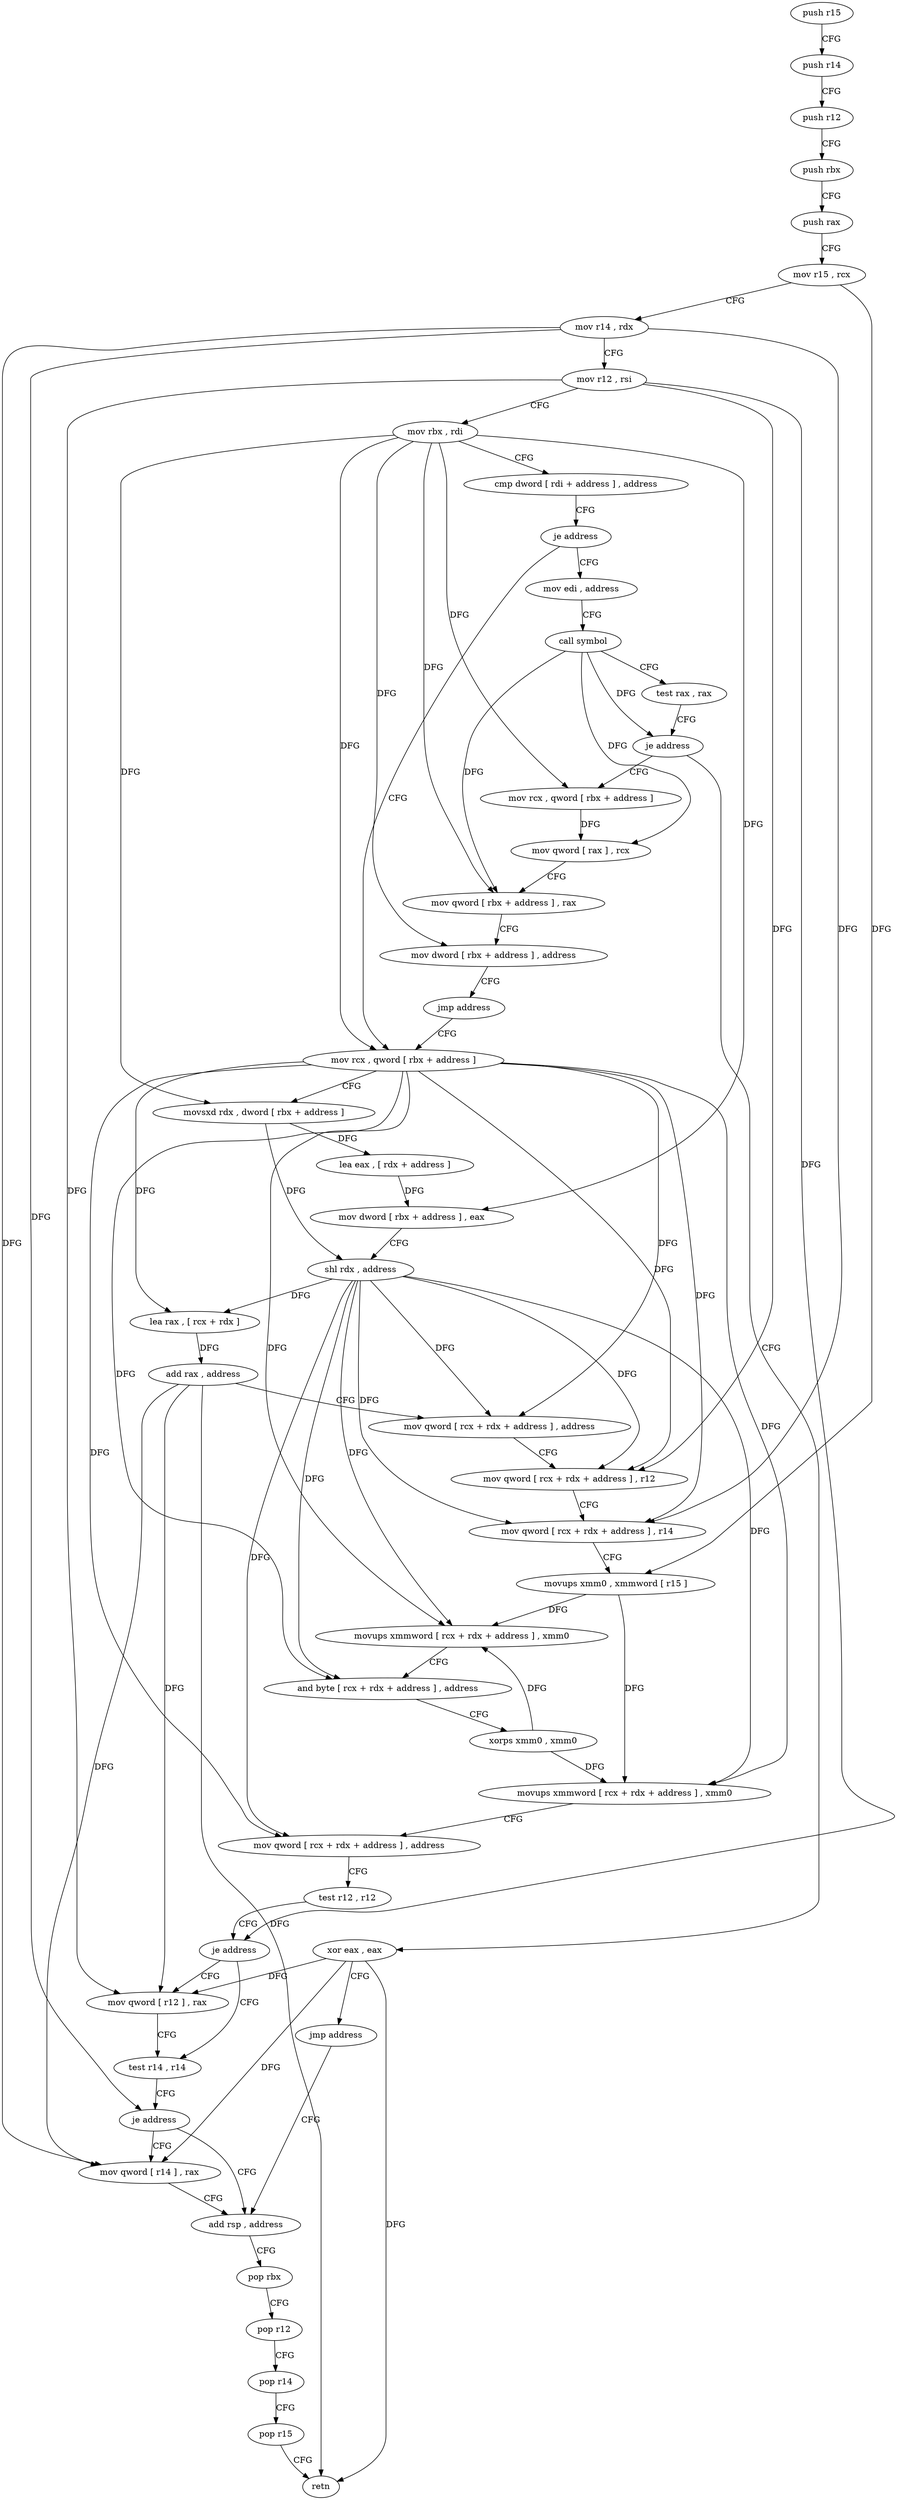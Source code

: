 digraph "func" {
"4229936" [label = "push r15" ]
"4229938" [label = "push r14" ]
"4229940" [label = "push r12" ]
"4229942" [label = "push rbx" ]
"4229943" [label = "push rax" ]
"4229944" [label = "mov r15 , rcx" ]
"4229947" [label = "mov r14 , rdx" ]
"4229950" [label = "mov r12 , rsi" ]
"4229953" [label = "mov rbx , rdi" ]
"4229956" [label = "cmp dword [ rdi + address ] , address" ]
"4229963" [label = "je address" ]
"4230076" [label = "mov edi , address" ]
"4229965" [label = "mov rcx , qword [ rbx + address ]" ]
"4230081" [label = "call symbol" ]
"4230086" [label = "test rax , rax" ]
"4230089" [label = "je address" ]
"4230117" [label = "xor eax , eax" ]
"4230091" [label = "mov rcx , qword [ rbx + address ]" ]
"4229969" [label = "movsxd rdx , dword [ rbx + address ]" ]
"4229976" [label = "lea eax , [ rdx + address ]" ]
"4229979" [label = "mov dword [ rbx + address ] , eax" ]
"4229985" [label = "shl rdx , address" ]
"4229989" [label = "lea rax , [ rcx + rdx ]" ]
"4229993" [label = "add rax , address" ]
"4229997" [label = "mov qword [ rcx + rdx + address ] , address" ]
"4230006" [label = "mov qword [ rcx + rdx + address ] , r12" ]
"4230011" [label = "mov qword [ rcx + rdx + address ] , r14" ]
"4230016" [label = "movups xmm0 , xmmword [ r15 ]" ]
"4230020" [label = "movups xmmword [ rcx + rdx + address ] , xmm0" ]
"4230025" [label = "and byte [ rcx + rdx + address ] , address" ]
"4230030" [label = "xorps xmm0 , xmm0" ]
"4230033" [label = "movups xmmword [ rcx + rdx + address ] , xmm0" ]
"4230038" [label = "mov qword [ rcx + rdx + address ] , address" ]
"4230047" [label = "test r12 , r12" ]
"4230050" [label = "je address" ]
"4230056" [label = "test r14 , r14" ]
"4230052" [label = "mov qword [ r12 ] , rax" ]
"4230119" [label = "jmp address" ]
"4230064" [label = "add rsp , address" ]
"4230095" [label = "mov qword [ rax ] , rcx" ]
"4230098" [label = "mov qword [ rbx + address ] , rax" ]
"4230102" [label = "mov dword [ rbx + address ] , address" ]
"4230112" [label = "jmp address" ]
"4230059" [label = "je address" ]
"4230061" [label = "mov qword [ r14 ] , rax" ]
"4230068" [label = "pop rbx" ]
"4230069" [label = "pop r12" ]
"4230071" [label = "pop r14" ]
"4230073" [label = "pop r15" ]
"4230075" [label = "retn" ]
"4229936" -> "4229938" [ label = "CFG" ]
"4229938" -> "4229940" [ label = "CFG" ]
"4229940" -> "4229942" [ label = "CFG" ]
"4229942" -> "4229943" [ label = "CFG" ]
"4229943" -> "4229944" [ label = "CFG" ]
"4229944" -> "4229947" [ label = "CFG" ]
"4229944" -> "4230016" [ label = "DFG" ]
"4229947" -> "4229950" [ label = "CFG" ]
"4229947" -> "4230011" [ label = "DFG" ]
"4229947" -> "4230059" [ label = "DFG" ]
"4229947" -> "4230061" [ label = "DFG" ]
"4229950" -> "4229953" [ label = "CFG" ]
"4229950" -> "4230006" [ label = "DFG" ]
"4229950" -> "4230050" [ label = "DFG" ]
"4229950" -> "4230052" [ label = "DFG" ]
"4229953" -> "4229956" [ label = "CFG" ]
"4229953" -> "4229965" [ label = "DFG" ]
"4229953" -> "4229969" [ label = "DFG" ]
"4229953" -> "4229979" [ label = "DFG" ]
"4229953" -> "4230091" [ label = "DFG" ]
"4229953" -> "4230098" [ label = "DFG" ]
"4229953" -> "4230102" [ label = "DFG" ]
"4229956" -> "4229963" [ label = "CFG" ]
"4229963" -> "4230076" [ label = "CFG" ]
"4229963" -> "4229965" [ label = "CFG" ]
"4230076" -> "4230081" [ label = "CFG" ]
"4229965" -> "4229969" [ label = "CFG" ]
"4229965" -> "4229989" [ label = "DFG" ]
"4229965" -> "4229997" [ label = "DFG" ]
"4229965" -> "4230006" [ label = "DFG" ]
"4229965" -> "4230011" [ label = "DFG" ]
"4229965" -> "4230020" [ label = "DFG" ]
"4229965" -> "4230025" [ label = "DFG" ]
"4229965" -> "4230033" [ label = "DFG" ]
"4229965" -> "4230038" [ label = "DFG" ]
"4230081" -> "4230086" [ label = "CFG" ]
"4230081" -> "4230089" [ label = "DFG" ]
"4230081" -> "4230095" [ label = "DFG" ]
"4230081" -> "4230098" [ label = "DFG" ]
"4230086" -> "4230089" [ label = "CFG" ]
"4230089" -> "4230117" [ label = "CFG" ]
"4230089" -> "4230091" [ label = "CFG" ]
"4230117" -> "4230119" [ label = "CFG" ]
"4230117" -> "4230052" [ label = "DFG" ]
"4230117" -> "4230075" [ label = "DFG" ]
"4230117" -> "4230061" [ label = "DFG" ]
"4230091" -> "4230095" [ label = "DFG" ]
"4229969" -> "4229976" [ label = "DFG" ]
"4229969" -> "4229985" [ label = "DFG" ]
"4229976" -> "4229979" [ label = "DFG" ]
"4229979" -> "4229985" [ label = "CFG" ]
"4229985" -> "4229989" [ label = "DFG" ]
"4229985" -> "4229997" [ label = "DFG" ]
"4229985" -> "4230006" [ label = "DFG" ]
"4229985" -> "4230011" [ label = "DFG" ]
"4229985" -> "4230020" [ label = "DFG" ]
"4229985" -> "4230025" [ label = "DFG" ]
"4229985" -> "4230033" [ label = "DFG" ]
"4229985" -> "4230038" [ label = "DFG" ]
"4229989" -> "4229993" [ label = "DFG" ]
"4229993" -> "4229997" [ label = "CFG" ]
"4229993" -> "4230052" [ label = "DFG" ]
"4229993" -> "4230075" [ label = "DFG" ]
"4229993" -> "4230061" [ label = "DFG" ]
"4229997" -> "4230006" [ label = "CFG" ]
"4230006" -> "4230011" [ label = "CFG" ]
"4230011" -> "4230016" [ label = "CFG" ]
"4230016" -> "4230020" [ label = "DFG" ]
"4230016" -> "4230033" [ label = "DFG" ]
"4230020" -> "4230025" [ label = "CFG" ]
"4230025" -> "4230030" [ label = "CFG" ]
"4230030" -> "4230033" [ label = "DFG" ]
"4230030" -> "4230020" [ label = "DFG" ]
"4230033" -> "4230038" [ label = "CFG" ]
"4230038" -> "4230047" [ label = "CFG" ]
"4230047" -> "4230050" [ label = "CFG" ]
"4230050" -> "4230056" [ label = "CFG" ]
"4230050" -> "4230052" [ label = "CFG" ]
"4230056" -> "4230059" [ label = "CFG" ]
"4230052" -> "4230056" [ label = "CFG" ]
"4230119" -> "4230064" [ label = "CFG" ]
"4230064" -> "4230068" [ label = "CFG" ]
"4230095" -> "4230098" [ label = "CFG" ]
"4230098" -> "4230102" [ label = "CFG" ]
"4230102" -> "4230112" [ label = "CFG" ]
"4230112" -> "4229965" [ label = "CFG" ]
"4230059" -> "4230064" [ label = "CFG" ]
"4230059" -> "4230061" [ label = "CFG" ]
"4230061" -> "4230064" [ label = "CFG" ]
"4230068" -> "4230069" [ label = "CFG" ]
"4230069" -> "4230071" [ label = "CFG" ]
"4230071" -> "4230073" [ label = "CFG" ]
"4230073" -> "4230075" [ label = "CFG" ]
}
